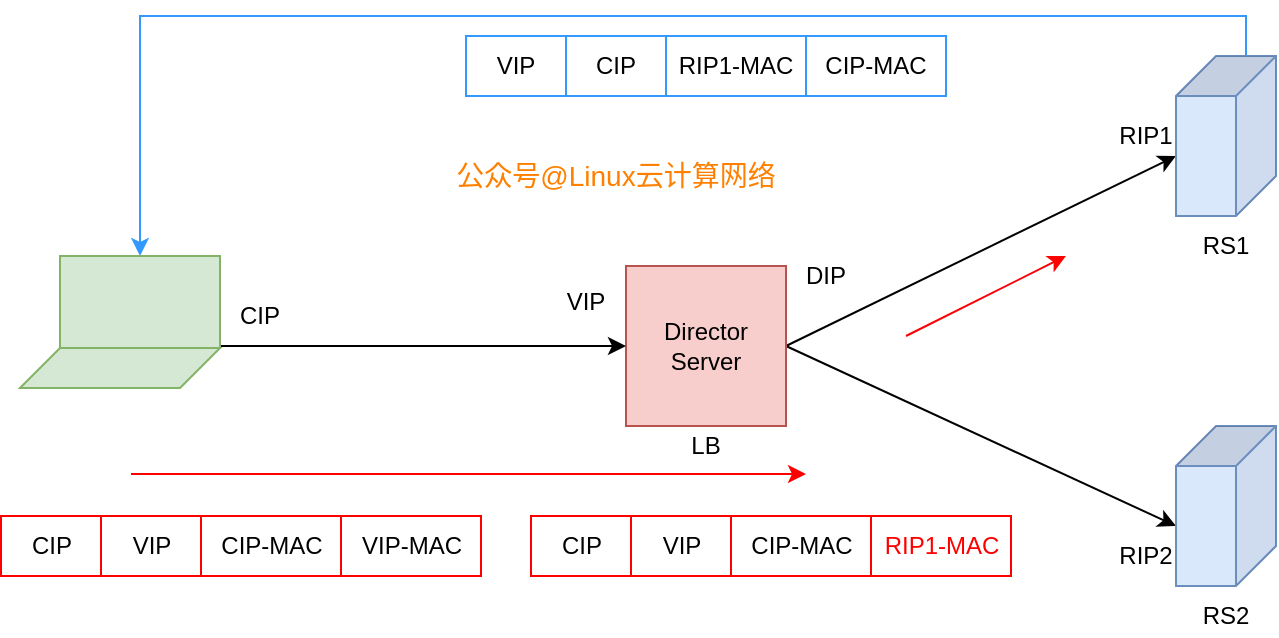 <mxfile version="12.5.1" type="github">
  <diagram id="_ibMTLUEVsL8gK2MmVAg" name="Page-1">
    <mxGraphModel dx="1422" dy="713" grid="1" gridSize="10" guides="1" tooltips="1" connect="1" arrows="1" fold="1" page="1" pageScale="1" pageWidth="827" pageHeight="1169" math="0" shadow="0">
      <root>
        <mxCell id="0"/>
        <mxCell id="1" parent="0"/>
        <mxCell id="pA-OLNc3RDODQPvFprFr-1" style="rounded=0;orthogonalLoop=1;jettySize=auto;html=1;exitX=1;exitY=0.5;exitDx=0;exitDy=0;entryX=0;entryY=0;entryDx=50;entryDy=50;entryPerimeter=0;" parent="1" source="pA-OLNc3RDODQPvFprFr-3" target="pA-OLNc3RDODQPvFprFr-4" edge="1">
          <mxGeometry relative="1" as="geometry"/>
        </mxCell>
        <mxCell id="pA-OLNc3RDODQPvFprFr-2" style="edgeStyle=none;rounded=0;orthogonalLoop=1;jettySize=auto;html=1;exitX=1;exitY=0.5;exitDx=0;exitDy=0;entryX=0;entryY=0;entryDx=50;entryDy=50;entryPerimeter=0;" parent="1" source="pA-OLNc3RDODQPvFprFr-3" target="pA-OLNc3RDODQPvFprFr-5" edge="1">
          <mxGeometry relative="1" as="geometry"/>
        </mxCell>
        <mxCell id="pA-OLNc3RDODQPvFprFr-3" value="Director&lt;br&gt;Server" style="whiteSpace=wrap;html=1;aspect=fixed;fillColor=#f8cecc;strokeColor=#b85450;" parent="1" vertex="1">
          <mxGeometry x="330" y="245" width="80" height="80" as="geometry"/>
        </mxCell>
        <mxCell id="pA-OLNc3RDODQPvFprFr-35" style="edgeStyle=orthogonalEdgeStyle;rounded=0;orthogonalLoop=1;jettySize=auto;html=1;exitX=0;exitY=0;exitDx=0;exitDy=15;exitPerimeter=0;entryX=0.5;entryY=0;entryDx=0;entryDy=0;strokeColor=#3399FF;" parent="1" source="pA-OLNc3RDODQPvFprFr-4" target="pA-OLNc3RDODQPvFprFr-9" edge="1">
          <mxGeometry relative="1" as="geometry"/>
        </mxCell>
        <mxCell id="pA-OLNc3RDODQPvFprFr-4" value="" style="shape=cube;whiteSpace=wrap;html=1;boundedLbl=1;backgroundOutline=1;darkOpacity=0.05;darkOpacity2=0.1;rotation=90;fillColor=#dae8fc;strokeColor=#6c8ebf;" parent="1" vertex="1">
          <mxGeometry x="590" y="155" width="80" height="50" as="geometry"/>
        </mxCell>
        <mxCell id="pA-OLNc3RDODQPvFprFr-5" value="" style="shape=cube;whiteSpace=wrap;html=1;boundedLbl=1;backgroundOutline=1;darkOpacity=0.05;darkOpacity2=0.1;rotation=90;fillColor=#dae8fc;strokeColor=#6c8ebf;" parent="1" vertex="1">
          <mxGeometry x="590" y="340" width="80" height="50" as="geometry"/>
        </mxCell>
        <mxCell id="pA-OLNc3RDODQPvFprFr-6" value="RS1" style="text;html=1;strokeColor=none;fillColor=none;align=center;verticalAlign=middle;whiteSpace=wrap;rounded=0;" parent="1" vertex="1">
          <mxGeometry x="610" y="225" width="40" height="20" as="geometry"/>
        </mxCell>
        <mxCell id="pA-OLNc3RDODQPvFprFr-7" value="RS2" style="text;html=1;strokeColor=none;fillColor=none;align=center;verticalAlign=middle;whiteSpace=wrap;rounded=0;" parent="1" vertex="1">
          <mxGeometry x="610" y="410" width="40" height="20" as="geometry"/>
        </mxCell>
        <mxCell id="pA-OLNc3RDODQPvFprFr-8" value="" style="edgeStyle=orthogonalEdgeStyle;rounded=0;orthogonalLoop=1;jettySize=auto;html=1;entryX=0;entryY=0.5;entryDx=0;entryDy=0;exitX=1;exitY=1;exitDx=0;exitDy=0;" parent="1" source="pA-OLNc3RDODQPvFprFr-9" target="pA-OLNc3RDODQPvFprFr-3" edge="1">
          <mxGeometry relative="1" as="geometry">
            <mxPoint x="130" y="275" as="targetPoint"/>
            <Array as="points">
              <mxPoint x="50" y="285"/>
            </Array>
          </mxGeometry>
        </mxCell>
        <mxCell id="pA-OLNc3RDODQPvFprFr-9" value="" style="rounded=0;whiteSpace=wrap;html=1;fillColor=#d5e8d4;strokeColor=#82b366;" parent="1" vertex="1">
          <mxGeometry x="47" y="240" width="80" height="46" as="geometry"/>
        </mxCell>
        <mxCell id="pA-OLNc3RDODQPvFprFr-10" value="" style="shape=parallelogram;perimeter=parallelogramPerimeter;whiteSpace=wrap;html=1;fillColor=#d5e8d4;strokeColor=#82b366;" parent="1" vertex="1">
          <mxGeometry x="27" y="286" width="100" height="20" as="geometry"/>
        </mxCell>
        <mxCell id="pA-OLNc3RDODQPvFprFr-11" value="LB" style="text;html=1;strokeColor=none;fillColor=none;align=center;verticalAlign=middle;whiteSpace=wrap;rounded=0;dashed=1;" parent="1" vertex="1">
          <mxGeometry x="350" y="325" width="40" height="20" as="geometry"/>
        </mxCell>
        <mxCell id="pA-OLNc3RDODQPvFprFr-12" value="VIP" style="text;html=1;strokeColor=none;fillColor=none;align=center;verticalAlign=middle;whiteSpace=wrap;rounded=0;" parent="1" vertex="1">
          <mxGeometry x="290" y="253" width="40" height="20" as="geometry"/>
        </mxCell>
        <mxCell id="pA-OLNc3RDODQPvFprFr-13" value="DIP" style="text;html=1;strokeColor=none;fillColor=none;align=center;verticalAlign=middle;whiteSpace=wrap;rounded=0;" parent="1" vertex="1">
          <mxGeometry x="410" y="240" width="40" height="20" as="geometry"/>
        </mxCell>
        <mxCell id="pA-OLNc3RDODQPvFprFr-14" value="RIP1" style="text;html=1;strokeColor=none;fillColor=none;align=center;verticalAlign=middle;whiteSpace=wrap;rounded=0;" parent="1" vertex="1">
          <mxGeometry x="570" y="170" width="40" height="20" as="geometry"/>
        </mxCell>
        <mxCell id="pA-OLNc3RDODQPvFprFr-15" value="RIP2" style="text;html=1;strokeColor=none;fillColor=none;align=center;verticalAlign=middle;whiteSpace=wrap;rounded=0;" parent="1" vertex="1">
          <mxGeometry x="570" y="380" width="40" height="20" as="geometry"/>
        </mxCell>
        <mxCell id="pA-OLNc3RDODQPvFprFr-16" value="CIP" style="text;html=1;strokeColor=none;fillColor=none;align=center;verticalAlign=middle;whiteSpace=wrap;rounded=0;" parent="1" vertex="1">
          <mxGeometry x="127" y="260" width="40" height="20" as="geometry"/>
        </mxCell>
        <mxCell id="pA-OLNc3RDODQPvFprFr-17" value="CIP" style="rounded=0;whiteSpace=wrap;html=1;strokeColor=#FF0000;" parent="1" vertex="1">
          <mxGeometry x="17.5" y="370" width="50" height="30" as="geometry"/>
        </mxCell>
        <mxCell id="pA-OLNc3RDODQPvFprFr-18" value="VIP" style="rounded=0;whiteSpace=wrap;html=1;strokeColor=#FF0000;" parent="1" vertex="1">
          <mxGeometry x="67.5" y="370" width="50" height="30" as="geometry"/>
        </mxCell>
        <mxCell id="pA-OLNc3RDODQPvFprFr-21" value="" style="endArrow=classic;html=1;strokeColor=#FF0000;" parent="1" edge="1">
          <mxGeometry width="50" height="50" relative="1" as="geometry">
            <mxPoint x="82.5" y="349" as="sourcePoint"/>
            <mxPoint x="420" y="349" as="targetPoint"/>
          </mxGeometry>
        </mxCell>
        <mxCell id="pA-OLNc3RDODQPvFprFr-29" value="CIP-MAC" style="rounded=0;whiteSpace=wrap;html=1;strokeColor=#FF0000;" parent="1" vertex="1">
          <mxGeometry x="117.5" y="370" width="70" height="30" as="geometry"/>
        </mxCell>
        <mxCell id="pA-OLNc3RDODQPvFprFr-30" value="VIP-MAC" style="rounded=0;whiteSpace=wrap;html=1;strokeColor=#FF0000;" parent="1" vertex="1">
          <mxGeometry x="187.5" y="370" width="70" height="30" as="geometry"/>
        </mxCell>
        <mxCell id="pA-OLNc3RDODQPvFprFr-31" value="CIP" style="rounded=0;whiteSpace=wrap;html=1;strokeColor=#FF0000;" parent="1" vertex="1">
          <mxGeometry x="282.5" y="370" width="50" height="30" as="geometry"/>
        </mxCell>
        <mxCell id="pA-OLNc3RDODQPvFprFr-32" value="VIP" style="rounded=0;whiteSpace=wrap;html=1;strokeColor=#FF0000;" parent="1" vertex="1">
          <mxGeometry x="332.5" y="370" width="50" height="30" as="geometry"/>
        </mxCell>
        <mxCell id="pA-OLNc3RDODQPvFprFr-33" value="CIP-MAC" style="rounded=0;whiteSpace=wrap;html=1;strokeColor=#FF0000;" parent="1" vertex="1">
          <mxGeometry x="382.5" y="370" width="70" height="30" as="geometry"/>
        </mxCell>
        <mxCell id="pA-OLNc3RDODQPvFprFr-34" value="&lt;font color=&quot;#ff0000&quot;&gt;RIP1-MAC&lt;/font&gt;" style="rounded=0;whiteSpace=wrap;html=1;strokeColor=#FF0000;" parent="1" vertex="1">
          <mxGeometry x="452.5" y="370" width="70" height="30" as="geometry"/>
        </mxCell>
        <mxCell id="pA-OLNc3RDODQPvFprFr-36" value="VIP" style="rounded=0;whiteSpace=wrap;html=1;strokeColor=#3399FF;" parent="1" vertex="1">
          <mxGeometry x="250" y="130" width="50" height="30" as="geometry"/>
        </mxCell>
        <mxCell id="pA-OLNc3RDODQPvFprFr-37" value="CIP" style="rounded=0;whiteSpace=wrap;html=1;strokeColor=#3399FF;" parent="1" vertex="1">
          <mxGeometry x="300" y="130" width="50" height="30" as="geometry"/>
        </mxCell>
        <mxCell id="pA-OLNc3RDODQPvFprFr-38" value="RIP1-MAC" style="rounded=0;whiteSpace=wrap;html=1;strokeColor=#3399FF;" parent="1" vertex="1">
          <mxGeometry x="350" y="130" width="70" height="30" as="geometry"/>
        </mxCell>
        <mxCell id="pA-OLNc3RDODQPvFprFr-39" value="CIP-MAC" style="rounded=0;whiteSpace=wrap;html=1;strokeColor=#3399FF;" parent="1" vertex="1">
          <mxGeometry x="420" y="130" width="70" height="30" as="geometry"/>
        </mxCell>
        <mxCell id="pA-OLNc3RDODQPvFprFr-40" value="" style="endArrow=classic;html=1;strokeColor=#FF0000;" parent="1" edge="1">
          <mxGeometry width="50" height="50" relative="1" as="geometry">
            <mxPoint x="470" y="280" as="sourcePoint"/>
            <mxPoint x="550" y="240" as="targetPoint"/>
          </mxGeometry>
        </mxCell>
        <mxCell id="TqUJ-f8H6tEzmyJUnZfu-1" value="&lt;font color=&quot;#ff8000&quot; style=&quot;font-size: 14px&quot;&gt;公众号@Linux云计算网络&lt;/font&gt;" style="text;html=1;strokeColor=none;fillColor=none;align=center;verticalAlign=middle;whiteSpace=wrap;rounded=0;" vertex="1" parent="1">
          <mxGeometry x="240" y="190" width="170" height="20" as="geometry"/>
        </mxCell>
      </root>
    </mxGraphModel>
  </diagram>
</mxfile>
